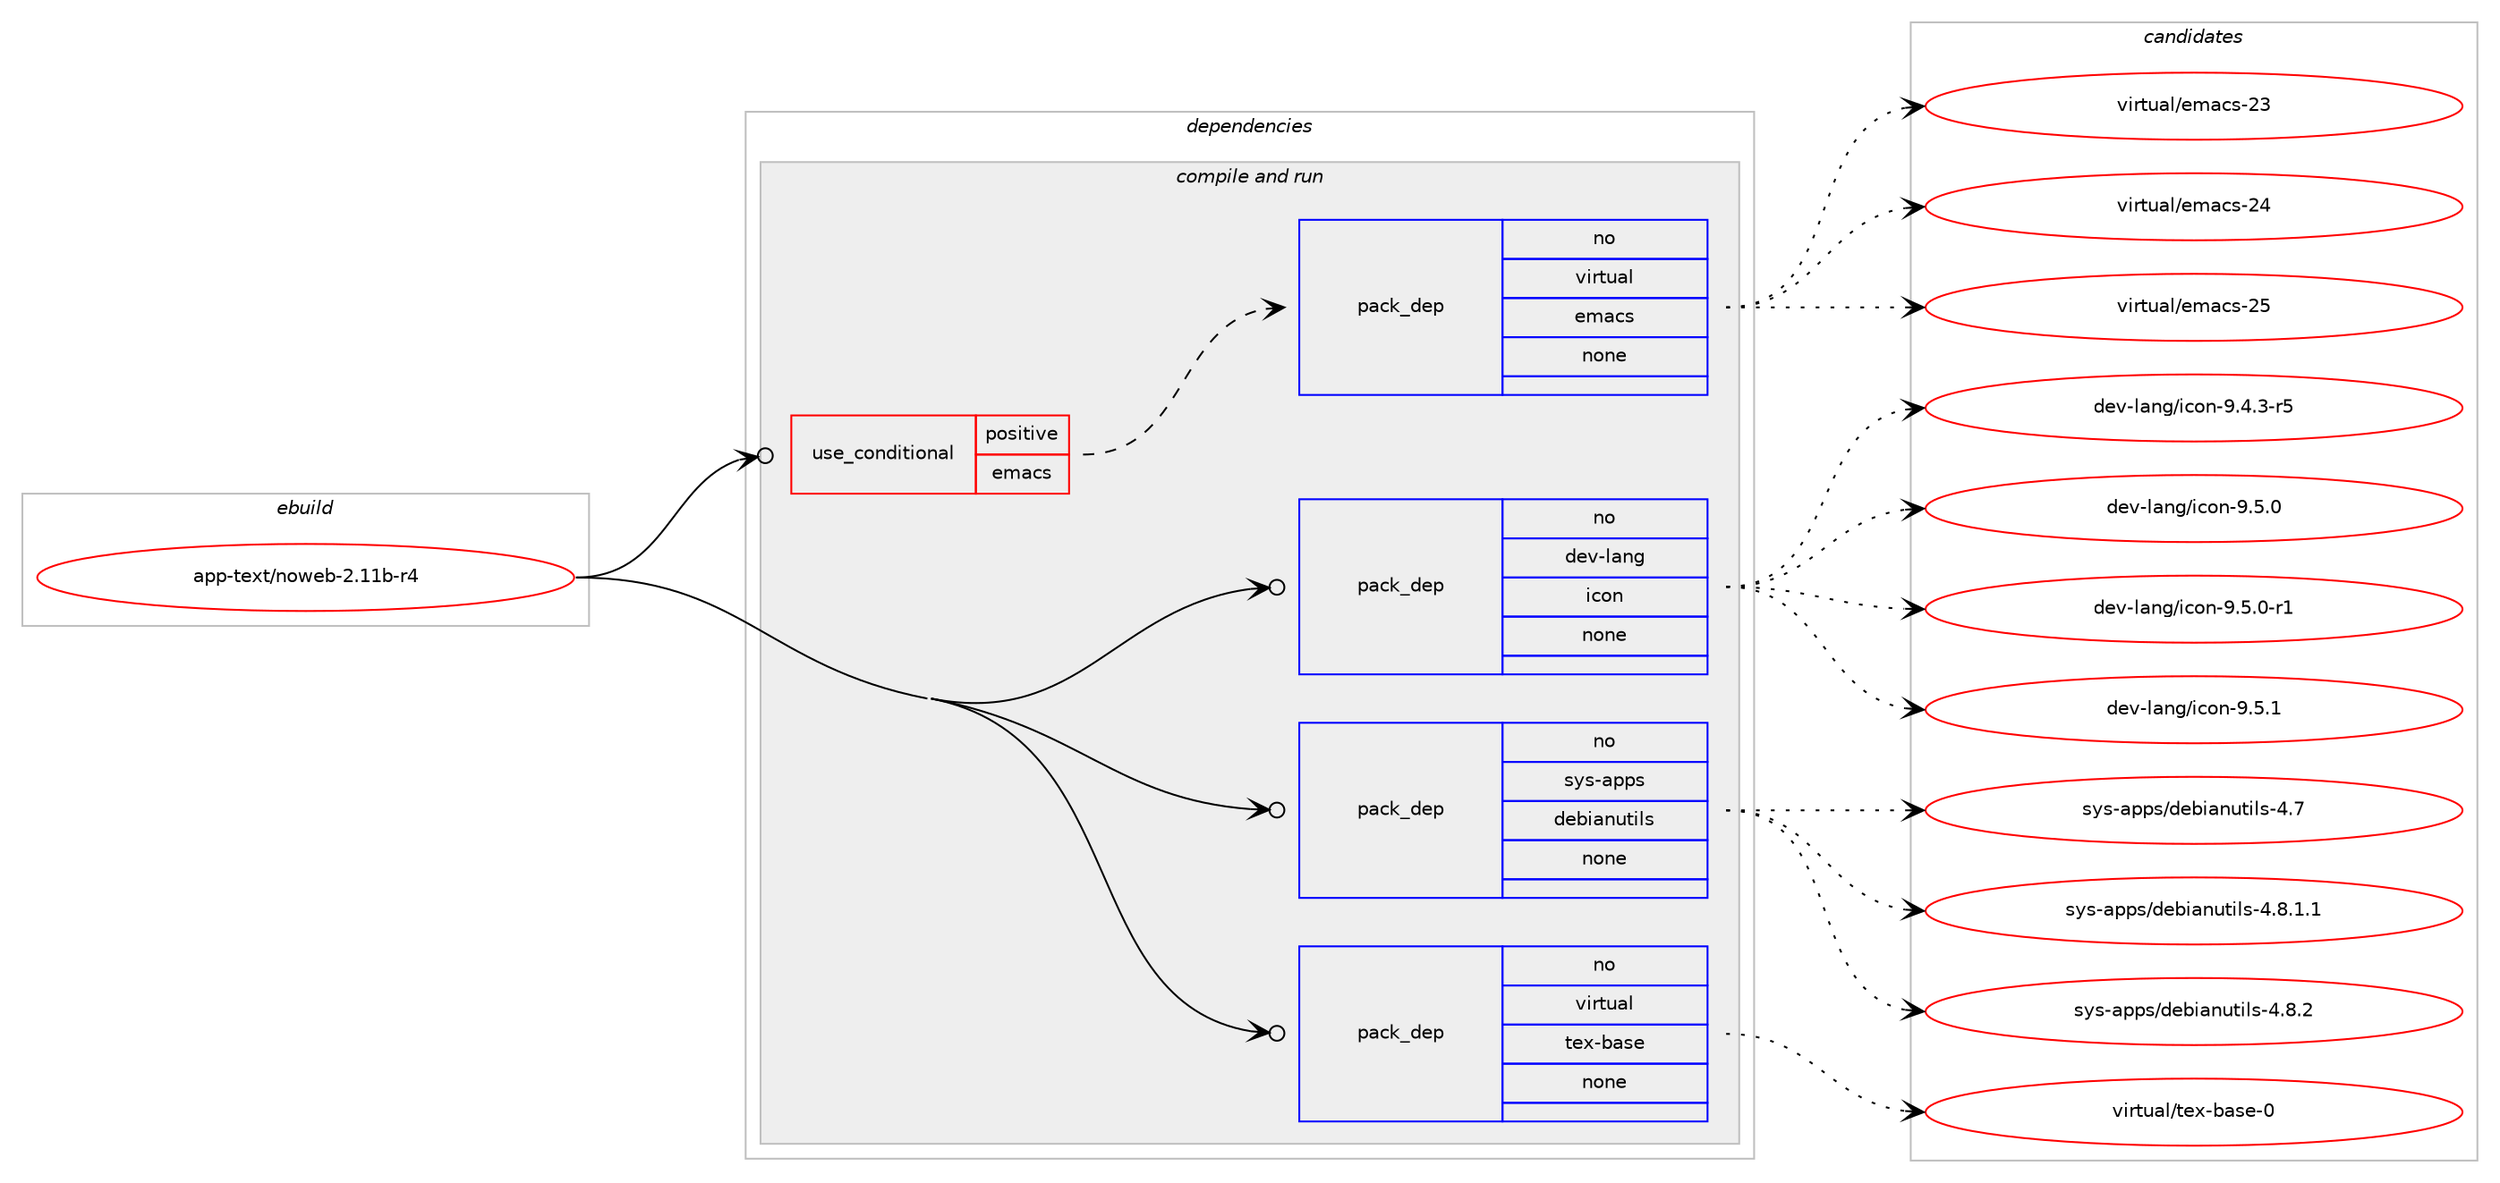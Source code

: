 digraph prolog {

# *************
# Graph options
# *************

newrank=true;
concentrate=true;
compound=true;
graph [rankdir=LR,fontname=Helvetica,fontsize=10,ranksep=1.5];#, ranksep=2.5, nodesep=0.2];
edge  [arrowhead=vee];
node  [fontname=Helvetica,fontsize=10];

# **********
# The ebuild
# **********

subgraph cluster_leftcol {
color=gray;
rank=same;
label=<<i>ebuild</i>>;
id [label="app-text/noweb-2.11b-r4", color=red, width=4, href="../app-text/noweb-2.11b-r4.svg"];
}

# ****************
# The dependencies
# ****************

subgraph cluster_midcol {
color=gray;
label=<<i>dependencies</i>>;
subgraph cluster_compile {
fillcolor="#eeeeee";
style=filled;
label=<<i>compile</i>>;
}
subgraph cluster_compileandrun {
fillcolor="#eeeeee";
style=filled;
label=<<i>compile and run</i>>;
subgraph cond14838 {
dependency58346 [label=<<TABLE BORDER="0" CELLBORDER="1" CELLSPACING="0" CELLPADDING="4"><TR><TD ROWSPAN="3" CELLPADDING="10">use_conditional</TD></TR><TR><TD>positive</TD></TR><TR><TD>emacs</TD></TR></TABLE>>, shape=none, color=red];
subgraph pack42418 {
dependency58347 [label=<<TABLE BORDER="0" CELLBORDER="1" CELLSPACING="0" CELLPADDING="4" WIDTH="220"><TR><TD ROWSPAN="6" CELLPADDING="30">pack_dep</TD></TR><TR><TD WIDTH="110">no</TD></TR><TR><TD>virtual</TD></TR><TR><TD>emacs</TD></TR><TR><TD>none</TD></TR><TR><TD></TD></TR></TABLE>>, shape=none, color=blue];
}
dependency58346:e -> dependency58347:w [weight=20,style="dashed",arrowhead="vee"];
}
id:e -> dependency58346:w [weight=20,style="solid",arrowhead="odotvee"];
subgraph pack42419 {
dependency58348 [label=<<TABLE BORDER="0" CELLBORDER="1" CELLSPACING="0" CELLPADDING="4" WIDTH="220"><TR><TD ROWSPAN="6" CELLPADDING="30">pack_dep</TD></TR><TR><TD WIDTH="110">no</TD></TR><TR><TD>dev-lang</TD></TR><TR><TD>icon</TD></TR><TR><TD>none</TD></TR><TR><TD></TD></TR></TABLE>>, shape=none, color=blue];
}
id:e -> dependency58348:w [weight=20,style="solid",arrowhead="odotvee"];
subgraph pack42420 {
dependency58349 [label=<<TABLE BORDER="0" CELLBORDER="1" CELLSPACING="0" CELLPADDING="4" WIDTH="220"><TR><TD ROWSPAN="6" CELLPADDING="30">pack_dep</TD></TR><TR><TD WIDTH="110">no</TD></TR><TR><TD>sys-apps</TD></TR><TR><TD>debianutils</TD></TR><TR><TD>none</TD></TR><TR><TD></TD></TR></TABLE>>, shape=none, color=blue];
}
id:e -> dependency58349:w [weight=20,style="solid",arrowhead="odotvee"];
subgraph pack42421 {
dependency58350 [label=<<TABLE BORDER="0" CELLBORDER="1" CELLSPACING="0" CELLPADDING="4" WIDTH="220"><TR><TD ROWSPAN="6" CELLPADDING="30">pack_dep</TD></TR><TR><TD WIDTH="110">no</TD></TR><TR><TD>virtual</TD></TR><TR><TD>tex-base</TD></TR><TR><TD>none</TD></TR><TR><TD></TD></TR></TABLE>>, shape=none, color=blue];
}
id:e -> dependency58350:w [weight=20,style="solid",arrowhead="odotvee"];
}
subgraph cluster_run {
fillcolor="#eeeeee";
style=filled;
label=<<i>run</i>>;
}
}

# **************
# The candidates
# **************

subgraph cluster_choices {
rank=same;
color=gray;
label=<<i>candidates</i>>;

subgraph choice42418 {
color=black;
nodesep=1;
choice11810511411611797108471011099799115455051 [label="virtual/emacs-23", color=red, width=4,href="../virtual/emacs-23.svg"];
choice11810511411611797108471011099799115455052 [label="virtual/emacs-24", color=red, width=4,href="../virtual/emacs-24.svg"];
choice11810511411611797108471011099799115455053 [label="virtual/emacs-25", color=red, width=4,href="../virtual/emacs-25.svg"];
dependency58347:e -> choice11810511411611797108471011099799115455051:w [style=dotted,weight="100"];
dependency58347:e -> choice11810511411611797108471011099799115455052:w [style=dotted,weight="100"];
dependency58347:e -> choice11810511411611797108471011099799115455053:w [style=dotted,weight="100"];
}
subgraph choice42419 {
color=black;
nodesep=1;
choice100101118451089711010347105991111104557465246514511453 [label="dev-lang/icon-9.4.3-r5", color=red, width=4,href="../dev-lang/icon-9.4.3-r5.svg"];
choice10010111845108971101034710599111110455746534648 [label="dev-lang/icon-9.5.0", color=red, width=4,href="../dev-lang/icon-9.5.0.svg"];
choice100101118451089711010347105991111104557465346484511449 [label="dev-lang/icon-9.5.0-r1", color=red, width=4,href="../dev-lang/icon-9.5.0-r1.svg"];
choice10010111845108971101034710599111110455746534649 [label="dev-lang/icon-9.5.1", color=red, width=4,href="../dev-lang/icon-9.5.1.svg"];
dependency58348:e -> choice100101118451089711010347105991111104557465246514511453:w [style=dotted,weight="100"];
dependency58348:e -> choice10010111845108971101034710599111110455746534648:w [style=dotted,weight="100"];
dependency58348:e -> choice100101118451089711010347105991111104557465346484511449:w [style=dotted,weight="100"];
dependency58348:e -> choice10010111845108971101034710599111110455746534649:w [style=dotted,weight="100"];
}
subgraph choice42420 {
color=black;
nodesep=1;
choice115121115459711211211547100101981059711011711610510811545524655 [label="sys-apps/debianutils-4.7", color=red, width=4,href="../sys-apps/debianutils-4.7.svg"];
choice11512111545971121121154710010198105971101171161051081154552465646494649 [label="sys-apps/debianutils-4.8.1.1", color=red, width=4,href="../sys-apps/debianutils-4.8.1.1.svg"];
choice1151211154597112112115471001019810597110117116105108115455246564650 [label="sys-apps/debianutils-4.8.2", color=red, width=4,href="../sys-apps/debianutils-4.8.2.svg"];
dependency58349:e -> choice115121115459711211211547100101981059711011711610510811545524655:w [style=dotted,weight="100"];
dependency58349:e -> choice11512111545971121121154710010198105971101171161051081154552465646494649:w [style=dotted,weight="100"];
dependency58349:e -> choice1151211154597112112115471001019810597110117116105108115455246564650:w [style=dotted,weight="100"];
}
subgraph choice42421 {
color=black;
nodesep=1;
choice11810511411611797108471161011204598971151014548 [label="virtual/tex-base-0", color=red, width=4,href="../virtual/tex-base-0.svg"];
dependency58350:e -> choice11810511411611797108471161011204598971151014548:w [style=dotted,weight="100"];
}
}

}
